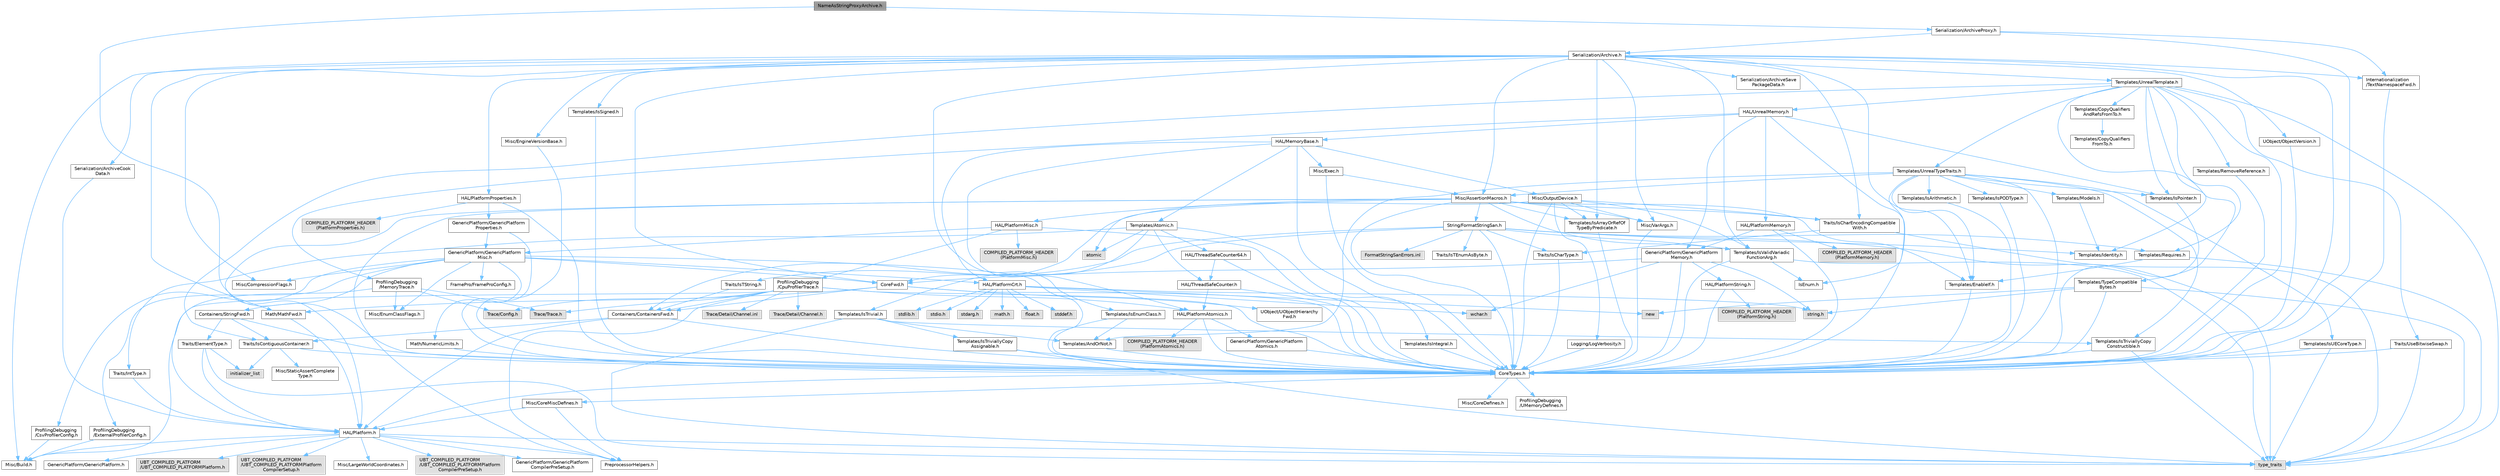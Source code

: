 digraph "NameAsStringProxyArchive.h"
{
 // INTERACTIVE_SVG=YES
 // LATEX_PDF_SIZE
  bgcolor="transparent";
  edge [fontname=Helvetica,fontsize=10,labelfontname=Helvetica,labelfontsize=10];
  node [fontname=Helvetica,fontsize=10,shape=box,height=0.2,width=0.4];
  Node1 [id="Node000001",label="NameAsStringProxyArchive.h",height=0.2,width=0.4,color="gray40", fillcolor="grey60", style="filled", fontcolor="black",tooltip=" "];
  Node1 -> Node2 [id="edge1_Node000001_Node000002",color="steelblue1",style="solid",tooltip=" "];
  Node2 [id="Node000002",label="CoreTypes.h",height=0.2,width=0.4,color="grey40", fillcolor="white", style="filled",URL="$dc/dec/CoreTypes_8h.html",tooltip=" "];
  Node2 -> Node3 [id="edge2_Node000002_Node000003",color="steelblue1",style="solid",tooltip=" "];
  Node3 [id="Node000003",label="HAL/Platform.h",height=0.2,width=0.4,color="grey40", fillcolor="white", style="filled",URL="$d9/dd0/Platform_8h.html",tooltip=" "];
  Node3 -> Node4 [id="edge3_Node000003_Node000004",color="steelblue1",style="solid",tooltip=" "];
  Node4 [id="Node000004",label="Misc/Build.h",height=0.2,width=0.4,color="grey40", fillcolor="white", style="filled",URL="$d3/dbb/Build_8h.html",tooltip=" "];
  Node3 -> Node5 [id="edge4_Node000003_Node000005",color="steelblue1",style="solid",tooltip=" "];
  Node5 [id="Node000005",label="Misc/LargeWorldCoordinates.h",height=0.2,width=0.4,color="grey40", fillcolor="white", style="filled",URL="$d2/dcb/LargeWorldCoordinates_8h.html",tooltip=" "];
  Node3 -> Node6 [id="edge5_Node000003_Node000006",color="steelblue1",style="solid",tooltip=" "];
  Node6 [id="Node000006",label="type_traits",height=0.2,width=0.4,color="grey60", fillcolor="#E0E0E0", style="filled",tooltip=" "];
  Node3 -> Node7 [id="edge6_Node000003_Node000007",color="steelblue1",style="solid",tooltip=" "];
  Node7 [id="Node000007",label="PreprocessorHelpers.h",height=0.2,width=0.4,color="grey40", fillcolor="white", style="filled",URL="$db/ddb/PreprocessorHelpers_8h.html",tooltip=" "];
  Node3 -> Node8 [id="edge7_Node000003_Node000008",color="steelblue1",style="solid",tooltip=" "];
  Node8 [id="Node000008",label="UBT_COMPILED_PLATFORM\l/UBT_COMPILED_PLATFORMPlatform\lCompilerPreSetup.h",height=0.2,width=0.4,color="grey60", fillcolor="#E0E0E0", style="filled",tooltip=" "];
  Node3 -> Node9 [id="edge8_Node000003_Node000009",color="steelblue1",style="solid",tooltip=" "];
  Node9 [id="Node000009",label="GenericPlatform/GenericPlatform\lCompilerPreSetup.h",height=0.2,width=0.4,color="grey40", fillcolor="white", style="filled",URL="$d9/dc8/GenericPlatformCompilerPreSetup_8h.html",tooltip=" "];
  Node3 -> Node10 [id="edge9_Node000003_Node000010",color="steelblue1",style="solid",tooltip=" "];
  Node10 [id="Node000010",label="GenericPlatform/GenericPlatform.h",height=0.2,width=0.4,color="grey40", fillcolor="white", style="filled",URL="$d6/d84/GenericPlatform_8h.html",tooltip=" "];
  Node3 -> Node11 [id="edge10_Node000003_Node000011",color="steelblue1",style="solid",tooltip=" "];
  Node11 [id="Node000011",label="UBT_COMPILED_PLATFORM\l/UBT_COMPILED_PLATFORMPlatform.h",height=0.2,width=0.4,color="grey60", fillcolor="#E0E0E0", style="filled",tooltip=" "];
  Node3 -> Node12 [id="edge11_Node000003_Node000012",color="steelblue1",style="solid",tooltip=" "];
  Node12 [id="Node000012",label="UBT_COMPILED_PLATFORM\l/UBT_COMPILED_PLATFORMPlatform\lCompilerSetup.h",height=0.2,width=0.4,color="grey60", fillcolor="#E0E0E0", style="filled",tooltip=" "];
  Node2 -> Node13 [id="edge12_Node000002_Node000013",color="steelblue1",style="solid",tooltip=" "];
  Node13 [id="Node000013",label="ProfilingDebugging\l/UMemoryDefines.h",height=0.2,width=0.4,color="grey40", fillcolor="white", style="filled",URL="$d2/da2/UMemoryDefines_8h.html",tooltip=" "];
  Node2 -> Node14 [id="edge13_Node000002_Node000014",color="steelblue1",style="solid",tooltip=" "];
  Node14 [id="Node000014",label="Misc/CoreMiscDefines.h",height=0.2,width=0.4,color="grey40", fillcolor="white", style="filled",URL="$da/d38/CoreMiscDefines_8h.html",tooltip=" "];
  Node14 -> Node3 [id="edge14_Node000014_Node000003",color="steelblue1",style="solid",tooltip=" "];
  Node14 -> Node7 [id="edge15_Node000014_Node000007",color="steelblue1",style="solid",tooltip=" "];
  Node2 -> Node15 [id="edge16_Node000002_Node000015",color="steelblue1",style="solid",tooltip=" "];
  Node15 [id="Node000015",label="Misc/CoreDefines.h",height=0.2,width=0.4,color="grey40", fillcolor="white", style="filled",URL="$d3/dd2/CoreDefines_8h.html",tooltip=" "];
  Node1 -> Node16 [id="edge17_Node000001_Node000016",color="steelblue1",style="solid",tooltip=" "];
  Node16 [id="Node000016",label="Serialization/ArchiveProxy.h",height=0.2,width=0.4,color="grey40", fillcolor="white", style="filled",URL="$dc/dda/ArchiveProxy_8h.html",tooltip=" "];
  Node16 -> Node2 [id="edge18_Node000016_Node000002",color="steelblue1",style="solid",tooltip=" "];
  Node16 -> Node17 [id="edge19_Node000016_Node000017",color="steelblue1",style="solid",tooltip=" "];
  Node17 [id="Node000017",label="Internationalization\l/TextNamespaceFwd.h",height=0.2,width=0.4,color="grey40", fillcolor="white", style="filled",URL="$d8/d97/TextNamespaceFwd_8h.html",tooltip=" "];
  Node17 -> Node2 [id="edge20_Node000017_Node000002",color="steelblue1",style="solid",tooltip=" "];
  Node16 -> Node18 [id="edge21_Node000016_Node000018",color="steelblue1",style="solid",tooltip=" "];
  Node18 [id="Node000018",label="Serialization/Archive.h",height=0.2,width=0.4,color="grey40", fillcolor="white", style="filled",URL="$d7/d3b/Archive_8h.html",tooltip=" "];
  Node18 -> Node19 [id="edge22_Node000018_Node000019",color="steelblue1",style="solid",tooltip=" "];
  Node19 [id="Node000019",label="CoreFwd.h",height=0.2,width=0.4,color="grey40", fillcolor="white", style="filled",URL="$d1/d1e/CoreFwd_8h.html",tooltip=" "];
  Node19 -> Node2 [id="edge23_Node000019_Node000002",color="steelblue1",style="solid",tooltip=" "];
  Node19 -> Node20 [id="edge24_Node000019_Node000020",color="steelblue1",style="solid",tooltip=" "];
  Node20 [id="Node000020",label="Containers/ContainersFwd.h",height=0.2,width=0.4,color="grey40", fillcolor="white", style="filled",URL="$d4/d0a/ContainersFwd_8h.html",tooltip=" "];
  Node20 -> Node3 [id="edge25_Node000020_Node000003",color="steelblue1",style="solid",tooltip=" "];
  Node20 -> Node2 [id="edge26_Node000020_Node000002",color="steelblue1",style="solid",tooltip=" "];
  Node20 -> Node21 [id="edge27_Node000020_Node000021",color="steelblue1",style="solid",tooltip=" "];
  Node21 [id="Node000021",label="Traits/IsContiguousContainer.h",height=0.2,width=0.4,color="grey40", fillcolor="white", style="filled",URL="$d5/d3c/IsContiguousContainer_8h.html",tooltip=" "];
  Node21 -> Node2 [id="edge28_Node000021_Node000002",color="steelblue1",style="solid",tooltip=" "];
  Node21 -> Node22 [id="edge29_Node000021_Node000022",color="steelblue1",style="solid",tooltip=" "];
  Node22 [id="Node000022",label="Misc/StaticAssertComplete\lType.h",height=0.2,width=0.4,color="grey40", fillcolor="white", style="filled",URL="$d5/d4e/StaticAssertCompleteType_8h.html",tooltip=" "];
  Node21 -> Node23 [id="edge30_Node000021_Node000023",color="steelblue1",style="solid",tooltip=" "];
  Node23 [id="Node000023",label="initializer_list",height=0.2,width=0.4,color="grey60", fillcolor="#E0E0E0", style="filled",tooltip=" "];
  Node19 -> Node24 [id="edge31_Node000019_Node000024",color="steelblue1",style="solid",tooltip=" "];
  Node24 [id="Node000024",label="Math/MathFwd.h",height=0.2,width=0.4,color="grey40", fillcolor="white", style="filled",URL="$d2/d10/MathFwd_8h.html",tooltip=" "];
  Node24 -> Node3 [id="edge32_Node000024_Node000003",color="steelblue1",style="solid",tooltip=" "];
  Node19 -> Node25 [id="edge33_Node000019_Node000025",color="steelblue1",style="solid",tooltip=" "];
  Node25 [id="Node000025",label="UObject/UObjectHierarchy\lFwd.h",height=0.2,width=0.4,color="grey40", fillcolor="white", style="filled",URL="$d3/d13/UObjectHierarchyFwd_8h.html",tooltip=" "];
  Node18 -> Node2 [id="edge34_Node000018_Node000002",color="steelblue1",style="solid",tooltip=" "];
  Node18 -> Node26 [id="edge35_Node000018_Node000026",color="steelblue1",style="solid",tooltip=" "];
  Node26 [id="Node000026",label="HAL/PlatformProperties.h",height=0.2,width=0.4,color="grey40", fillcolor="white", style="filled",URL="$d9/db0/PlatformProperties_8h.html",tooltip=" "];
  Node26 -> Node2 [id="edge36_Node000026_Node000002",color="steelblue1",style="solid",tooltip=" "];
  Node26 -> Node27 [id="edge37_Node000026_Node000027",color="steelblue1",style="solid",tooltip=" "];
  Node27 [id="Node000027",label="GenericPlatform/GenericPlatform\lProperties.h",height=0.2,width=0.4,color="grey40", fillcolor="white", style="filled",URL="$d2/dcd/GenericPlatformProperties_8h.html",tooltip=" "];
  Node27 -> Node2 [id="edge38_Node000027_Node000002",color="steelblue1",style="solid",tooltip=" "];
  Node27 -> Node28 [id="edge39_Node000027_Node000028",color="steelblue1",style="solid",tooltip=" "];
  Node28 [id="Node000028",label="GenericPlatform/GenericPlatform\lMisc.h",height=0.2,width=0.4,color="grey40", fillcolor="white", style="filled",URL="$db/d9a/GenericPlatformMisc_8h.html",tooltip=" "];
  Node28 -> Node29 [id="edge40_Node000028_Node000029",color="steelblue1",style="solid",tooltip=" "];
  Node29 [id="Node000029",label="Containers/StringFwd.h",height=0.2,width=0.4,color="grey40", fillcolor="white", style="filled",URL="$df/d37/StringFwd_8h.html",tooltip=" "];
  Node29 -> Node2 [id="edge41_Node000029_Node000002",color="steelblue1",style="solid",tooltip=" "];
  Node29 -> Node30 [id="edge42_Node000029_Node000030",color="steelblue1",style="solid",tooltip=" "];
  Node30 [id="Node000030",label="Traits/ElementType.h",height=0.2,width=0.4,color="grey40", fillcolor="white", style="filled",URL="$d5/d4f/ElementType_8h.html",tooltip=" "];
  Node30 -> Node3 [id="edge43_Node000030_Node000003",color="steelblue1",style="solid",tooltip=" "];
  Node30 -> Node23 [id="edge44_Node000030_Node000023",color="steelblue1",style="solid",tooltip=" "];
  Node30 -> Node6 [id="edge45_Node000030_Node000006",color="steelblue1",style="solid",tooltip=" "];
  Node29 -> Node21 [id="edge46_Node000029_Node000021",color="steelblue1",style="solid",tooltip=" "];
  Node28 -> Node19 [id="edge47_Node000028_Node000019",color="steelblue1",style="solid",tooltip=" "];
  Node28 -> Node2 [id="edge48_Node000028_Node000002",color="steelblue1",style="solid",tooltip=" "];
  Node28 -> Node31 [id="edge49_Node000028_Node000031",color="steelblue1",style="solid",tooltip=" "];
  Node31 [id="Node000031",label="FramePro/FrameProConfig.h",height=0.2,width=0.4,color="grey40", fillcolor="white", style="filled",URL="$d7/d90/FrameProConfig_8h.html",tooltip=" "];
  Node28 -> Node32 [id="edge50_Node000028_Node000032",color="steelblue1",style="solid",tooltip=" "];
  Node32 [id="Node000032",label="HAL/PlatformCrt.h",height=0.2,width=0.4,color="grey40", fillcolor="white", style="filled",URL="$d8/d75/PlatformCrt_8h.html",tooltip=" "];
  Node32 -> Node33 [id="edge51_Node000032_Node000033",color="steelblue1",style="solid",tooltip=" "];
  Node33 [id="Node000033",label="new",height=0.2,width=0.4,color="grey60", fillcolor="#E0E0E0", style="filled",tooltip=" "];
  Node32 -> Node34 [id="edge52_Node000032_Node000034",color="steelblue1",style="solid",tooltip=" "];
  Node34 [id="Node000034",label="wchar.h",height=0.2,width=0.4,color="grey60", fillcolor="#E0E0E0", style="filled",tooltip=" "];
  Node32 -> Node35 [id="edge53_Node000032_Node000035",color="steelblue1",style="solid",tooltip=" "];
  Node35 [id="Node000035",label="stddef.h",height=0.2,width=0.4,color="grey60", fillcolor="#E0E0E0", style="filled",tooltip=" "];
  Node32 -> Node36 [id="edge54_Node000032_Node000036",color="steelblue1",style="solid",tooltip=" "];
  Node36 [id="Node000036",label="stdlib.h",height=0.2,width=0.4,color="grey60", fillcolor="#E0E0E0", style="filled",tooltip=" "];
  Node32 -> Node37 [id="edge55_Node000032_Node000037",color="steelblue1",style="solid",tooltip=" "];
  Node37 [id="Node000037",label="stdio.h",height=0.2,width=0.4,color="grey60", fillcolor="#E0E0E0", style="filled",tooltip=" "];
  Node32 -> Node38 [id="edge56_Node000032_Node000038",color="steelblue1",style="solid",tooltip=" "];
  Node38 [id="Node000038",label="stdarg.h",height=0.2,width=0.4,color="grey60", fillcolor="#E0E0E0", style="filled",tooltip=" "];
  Node32 -> Node39 [id="edge57_Node000032_Node000039",color="steelblue1",style="solid",tooltip=" "];
  Node39 [id="Node000039",label="math.h",height=0.2,width=0.4,color="grey60", fillcolor="#E0E0E0", style="filled",tooltip=" "];
  Node32 -> Node40 [id="edge58_Node000032_Node000040",color="steelblue1",style="solid",tooltip=" "];
  Node40 [id="Node000040",label="float.h",height=0.2,width=0.4,color="grey60", fillcolor="#E0E0E0", style="filled",tooltip=" "];
  Node32 -> Node41 [id="edge59_Node000032_Node000041",color="steelblue1",style="solid",tooltip=" "];
  Node41 [id="Node000041",label="string.h",height=0.2,width=0.4,color="grey60", fillcolor="#E0E0E0", style="filled",tooltip=" "];
  Node28 -> Node42 [id="edge60_Node000028_Node000042",color="steelblue1",style="solid",tooltip=" "];
  Node42 [id="Node000042",label="Math/NumericLimits.h",height=0.2,width=0.4,color="grey40", fillcolor="white", style="filled",URL="$df/d1b/NumericLimits_8h.html",tooltip=" "];
  Node42 -> Node2 [id="edge61_Node000042_Node000002",color="steelblue1",style="solid",tooltip=" "];
  Node28 -> Node43 [id="edge62_Node000028_Node000043",color="steelblue1",style="solid",tooltip=" "];
  Node43 [id="Node000043",label="Misc/CompressionFlags.h",height=0.2,width=0.4,color="grey40", fillcolor="white", style="filled",URL="$d9/d76/CompressionFlags_8h.html",tooltip=" "];
  Node28 -> Node44 [id="edge63_Node000028_Node000044",color="steelblue1",style="solid",tooltip=" "];
  Node44 [id="Node000044",label="Misc/EnumClassFlags.h",height=0.2,width=0.4,color="grey40", fillcolor="white", style="filled",URL="$d8/de7/EnumClassFlags_8h.html",tooltip=" "];
  Node28 -> Node45 [id="edge64_Node000028_Node000045",color="steelblue1",style="solid",tooltip=" "];
  Node45 [id="Node000045",label="ProfilingDebugging\l/CsvProfilerConfig.h",height=0.2,width=0.4,color="grey40", fillcolor="white", style="filled",URL="$d3/d88/CsvProfilerConfig_8h.html",tooltip=" "];
  Node45 -> Node4 [id="edge65_Node000045_Node000004",color="steelblue1",style="solid",tooltip=" "];
  Node28 -> Node46 [id="edge66_Node000028_Node000046",color="steelblue1",style="solid",tooltip=" "];
  Node46 [id="Node000046",label="ProfilingDebugging\l/ExternalProfilerConfig.h",height=0.2,width=0.4,color="grey40", fillcolor="white", style="filled",URL="$d3/dbb/ExternalProfilerConfig_8h.html",tooltip=" "];
  Node46 -> Node4 [id="edge67_Node000046_Node000004",color="steelblue1",style="solid",tooltip=" "];
  Node26 -> Node47 [id="edge68_Node000026_Node000047",color="steelblue1",style="solid",tooltip=" "];
  Node47 [id="Node000047",label="COMPILED_PLATFORM_HEADER\l(PlatformProperties.h)",height=0.2,width=0.4,color="grey60", fillcolor="#E0E0E0", style="filled",tooltip=" "];
  Node18 -> Node17 [id="edge69_Node000018_Node000017",color="steelblue1",style="solid",tooltip=" "];
  Node18 -> Node24 [id="edge70_Node000018_Node000024",color="steelblue1",style="solid",tooltip=" "];
  Node18 -> Node48 [id="edge71_Node000018_Node000048",color="steelblue1",style="solid",tooltip=" "];
  Node48 [id="Node000048",label="Misc/AssertionMacros.h",height=0.2,width=0.4,color="grey40", fillcolor="white", style="filled",URL="$d0/dfa/AssertionMacros_8h.html",tooltip=" "];
  Node48 -> Node2 [id="edge72_Node000048_Node000002",color="steelblue1",style="solid",tooltip=" "];
  Node48 -> Node3 [id="edge73_Node000048_Node000003",color="steelblue1",style="solid",tooltip=" "];
  Node48 -> Node49 [id="edge74_Node000048_Node000049",color="steelblue1",style="solid",tooltip=" "];
  Node49 [id="Node000049",label="HAL/PlatformMisc.h",height=0.2,width=0.4,color="grey40", fillcolor="white", style="filled",URL="$d0/df5/PlatformMisc_8h.html",tooltip=" "];
  Node49 -> Node2 [id="edge75_Node000049_Node000002",color="steelblue1",style="solid",tooltip=" "];
  Node49 -> Node28 [id="edge76_Node000049_Node000028",color="steelblue1",style="solid",tooltip=" "];
  Node49 -> Node50 [id="edge77_Node000049_Node000050",color="steelblue1",style="solid",tooltip=" "];
  Node50 [id="Node000050",label="COMPILED_PLATFORM_HEADER\l(PlatformMisc.h)",height=0.2,width=0.4,color="grey60", fillcolor="#E0E0E0", style="filled",tooltip=" "];
  Node49 -> Node51 [id="edge78_Node000049_Node000051",color="steelblue1",style="solid",tooltip=" "];
  Node51 [id="Node000051",label="ProfilingDebugging\l/CpuProfilerTrace.h",height=0.2,width=0.4,color="grey40", fillcolor="white", style="filled",URL="$da/dcb/CpuProfilerTrace_8h.html",tooltip=" "];
  Node51 -> Node2 [id="edge79_Node000051_Node000002",color="steelblue1",style="solid",tooltip=" "];
  Node51 -> Node20 [id="edge80_Node000051_Node000020",color="steelblue1",style="solid",tooltip=" "];
  Node51 -> Node52 [id="edge81_Node000051_Node000052",color="steelblue1",style="solid",tooltip=" "];
  Node52 [id="Node000052",label="HAL/PlatformAtomics.h",height=0.2,width=0.4,color="grey40", fillcolor="white", style="filled",URL="$d3/d36/PlatformAtomics_8h.html",tooltip=" "];
  Node52 -> Node2 [id="edge82_Node000052_Node000002",color="steelblue1",style="solid",tooltip=" "];
  Node52 -> Node53 [id="edge83_Node000052_Node000053",color="steelblue1",style="solid",tooltip=" "];
  Node53 [id="Node000053",label="GenericPlatform/GenericPlatform\lAtomics.h",height=0.2,width=0.4,color="grey40", fillcolor="white", style="filled",URL="$da/d72/GenericPlatformAtomics_8h.html",tooltip=" "];
  Node53 -> Node2 [id="edge84_Node000053_Node000002",color="steelblue1",style="solid",tooltip=" "];
  Node52 -> Node54 [id="edge85_Node000052_Node000054",color="steelblue1",style="solid",tooltip=" "];
  Node54 [id="Node000054",label="COMPILED_PLATFORM_HEADER\l(PlatformAtomics.h)",height=0.2,width=0.4,color="grey60", fillcolor="#E0E0E0", style="filled",tooltip=" "];
  Node51 -> Node7 [id="edge86_Node000051_Node000007",color="steelblue1",style="solid",tooltip=" "];
  Node51 -> Node4 [id="edge87_Node000051_Node000004",color="steelblue1",style="solid",tooltip=" "];
  Node51 -> Node55 [id="edge88_Node000051_Node000055",color="steelblue1",style="solid",tooltip=" "];
  Node55 [id="Node000055",label="Trace/Config.h",height=0.2,width=0.4,color="grey60", fillcolor="#E0E0E0", style="filled",tooltip=" "];
  Node51 -> Node56 [id="edge89_Node000051_Node000056",color="steelblue1",style="solid",tooltip=" "];
  Node56 [id="Node000056",label="Trace/Detail/Channel.h",height=0.2,width=0.4,color="grey60", fillcolor="#E0E0E0", style="filled",tooltip=" "];
  Node51 -> Node57 [id="edge90_Node000051_Node000057",color="steelblue1",style="solid",tooltip=" "];
  Node57 [id="Node000057",label="Trace/Detail/Channel.inl",height=0.2,width=0.4,color="grey60", fillcolor="#E0E0E0", style="filled",tooltip=" "];
  Node51 -> Node58 [id="edge91_Node000051_Node000058",color="steelblue1",style="solid",tooltip=" "];
  Node58 [id="Node000058",label="Trace/Trace.h",height=0.2,width=0.4,color="grey60", fillcolor="#E0E0E0", style="filled",tooltip=" "];
  Node48 -> Node7 [id="edge92_Node000048_Node000007",color="steelblue1",style="solid",tooltip=" "];
  Node48 -> Node59 [id="edge93_Node000048_Node000059",color="steelblue1",style="solid",tooltip=" "];
  Node59 [id="Node000059",label="Templates/EnableIf.h",height=0.2,width=0.4,color="grey40", fillcolor="white", style="filled",URL="$d7/d60/EnableIf_8h.html",tooltip=" "];
  Node59 -> Node2 [id="edge94_Node000059_Node000002",color="steelblue1",style="solid",tooltip=" "];
  Node48 -> Node60 [id="edge95_Node000048_Node000060",color="steelblue1",style="solid",tooltip=" "];
  Node60 [id="Node000060",label="Templates/IsArrayOrRefOf\lTypeByPredicate.h",height=0.2,width=0.4,color="grey40", fillcolor="white", style="filled",URL="$d6/da1/IsArrayOrRefOfTypeByPredicate_8h.html",tooltip=" "];
  Node60 -> Node2 [id="edge96_Node000060_Node000002",color="steelblue1",style="solid",tooltip=" "];
  Node48 -> Node61 [id="edge97_Node000048_Node000061",color="steelblue1",style="solid",tooltip=" "];
  Node61 [id="Node000061",label="Templates/IsValidVariadic\lFunctionArg.h",height=0.2,width=0.4,color="grey40", fillcolor="white", style="filled",URL="$d0/dc8/IsValidVariadicFunctionArg_8h.html",tooltip=" "];
  Node61 -> Node2 [id="edge98_Node000061_Node000002",color="steelblue1",style="solid",tooltip=" "];
  Node61 -> Node62 [id="edge99_Node000061_Node000062",color="steelblue1",style="solid",tooltip=" "];
  Node62 [id="Node000062",label="IsEnum.h",height=0.2,width=0.4,color="grey40", fillcolor="white", style="filled",URL="$d4/de5/IsEnum_8h.html",tooltip=" "];
  Node61 -> Node6 [id="edge100_Node000061_Node000006",color="steelblue1",style="solid",tooltip=" "];
  Node48 -> Node63 [id="edge101_Node000048_Node000063",color="steelblue1",style="solid",tooltip=" "];
  Node63 [id="Node000063",label="Traits/IsCharEncodingCompatible\lWith.h",height=0.2,width=0.4,color="grey40", fillcolor="white", style="filled",URL="$df/dd1/IsCharEncodingCompatibleWith_8h.html",tooltip=" "];
  Node63 -> Node6 [id="edge102_Node000063_Node000006",color="steelblue1",style="solid",tooltip=" "];
  Node63 -> Node64 [id="edge103_Node000063_Node000064",color="steelblue1",style="solid",tooltip=" "];
  Node64 [id="Node000064",label="Traits/IsCharType.h",height=0.2,width=0.4,color="grey40", fillcolor="white", style="filled",URL="$db/d51/IsCharType_8h.html",tooltip=" "];
  Node64 -> Node2 [id="edge104_Node000064_Node000002",color="steelblue1",style="solid",tooltip=" "];
  Node48 -> Node65 [id="edge105_Node000048_Node000065",color="steelblue1",style="solid",tooltip=" "];
  Node65 [id="Node000065",label="Misc/VarArgs.h",height=0.2,width=0.4,color="grey40", fillcolor="white", style="filled",URL="$d5/d6f/VarArgs_8h.html",tooltip=" "];
  Node65 -> Node2 [id="edge106_Node000065_Node000002",color="steelblue1",style="solid",tooltip=" "];
  Node48 -> Node66 [id="edge107_Node000048_Node000066",color="steelblue1",style="solid",tooltip=" "];
  Node66 [id="Node000066",label="String/FormatStringSan.h",height=0.2,width=0.4,color="grey40", fillcolor="white", style="filled",URL="$d3/d8b/FormatStringSan_8h.html",tooltip=" "];
  Node66 -> Node6 [id="edge108_Node000066_Node000006",color="steelblue1",style="solid",tooltip=" "];
  Node66 -> Node2 [id="edge109_Node000066_Node000002",color="steelblue1",style="solid",tooltip=" "];
  Node66 -> Node67 [id="edge110_Node000066_Node000067",color="steelblue1",style="solid",tooltip=" "];
  Node67 [id="Node000067",label="Templates/Requires.h",height=0.2,width=0.4,color="grey40", fillcolor="white", style="filled",URL="$dc/d96/Requires_8h.html",tooltip=" "];
  Node67 -> Node59 [id="edge111_Node000067_Node000059",color="steelblue1",style="solid",tooltip=" "];
  Node67 -> Node6 [id="edge112_Node000067_Node000006",color="steelblue1",style="solid",tooltip=" "];
  Node66 -> Node68 [id="edge113_Node000066_Node000068",color="steelblue1",style="solid",tooltip=" "];
  Node68 [id="Node000068",label="Templates/Identity.h",height=0.2,width=0.4,color="grey40", fillcolor="white", style="filled",URL="$d0/dd5/Identity_8h.html",tooltip=" "];
  Node66 -> Node61 [id="edge114_Node000066_Node000061",color="steelblue1",style="solid",tooltip=" "];
  Node66 -> Node64 [id="edge115_Node000066_Node000064",color="steelblue1",style="solid",tooltip=" "];
  Node66 -> Node69 [id="edge116_Node000066_Node000069",color="steelblue1",style="solid",tooltip=" "];
  Node69 [id="Node000069",label="Traits/IsTEnumAsByte.h",height=0.2,width=0.4,color="grey40", fillcolor="white", style="filled",URL="$d1/de6/IsTEnumAsByte_8h.html",tooltip=" "];
  Node66 -> Node70 [id="edge117_Node000066_Node000070",color="steelblue1",style="solid",tooltip=" "];
  Node70 [id="Node000070",label="Traits/IsTString.h",height=0.2,width=0.4,color="grey40", fillcolor="white", style="filled",URL="$d0/df8/IsTString_8h.html",tooltip=" "];
  Node70 -> Node20 [id="edge118_Node000070_Node000020",color="steelblue1",style="solid",tooltip=" "];
  Node66 -> Node20 [id="edge119_Node000066_Node000020",color="steelblue1",style="solid",tooltip=" "];
  Node66 -> Node71 [id="edge120_Node000066_Node000071",color="steelblue1",style="solid",tooltip=" "];
  Node71 [id="Node000071",label="FormatStringSanErrors.inl",height=0.2,width=0.4,color="grey60", fillcolor="#E0E0E0", style="filled",tooltip=" "];
  Node48 -> Node72 [id="edge121_Node000048_Node000072",color="steelblue1",style="solid",tooltip=" "];
  Node72 [id="Node000072",label="atomic",height=0.2,width=0.4,color="grey60", fillcolor="#E0E0E0", style="filled",tooltip=" "];
  Node18 -> Node4 [id="edge122_Node000018_Node000004",color="steelblue1",style="solid",tooltip=" "];
  Node18 -> Node43 [id="edge123_Node000018_Node000043",color="steelblue1",style="solid",tooltip=" "];
  Node18 -> Node73 [id="edge124_Node000018_Node000073",color="steelblue1",style="solid",tooltip=" "];
  Node73 [id="Node000073",label="Misc/EngineVersionBase.h",height=0.2,width=0.4,color="grey40", fillcolor="white", style="filled",URL="$d5/d2b/EngineVersionBase_8h.html",tooltip=" "];
  Node73 -> Node2 [id="edge125_Node000073_Node000002",color="steelblue1",style="solid",tooltip=" "];
  Node18 -> Node65 [id="edge126_Node000018_Node000065",color="steelblue1",style="solid",tooltip=" "];
  Node18 -> Node74 [id="edge127_Node000018_Node000074",color="steelblue1",style="solid",tooltip=" "];
  Node74 [id="Node000074",label="Serialization/ArchiveCook\lData.h",height=0.2,width=0.4,color="grey40", fillcolor="white", style="filled",URL="$dc/db6/ArchiveCookData_8h.html",tooltip=" "];
  Node74 -> Node3 [id="edge128_Node000074_Node000003",color="steelblue1",style="solid",tooltip=" "];
  Node18 -> Node75 [id="edge129_Node000018_Node000075",color="steelblue1",style="solid",tooltip=" "];
  Node75 [id="Node000075",label="Serialization/ArchiveSave\lPackageData.h",height=0.2,width=0.4,color="grey40", fillcolor="white", style="filled",URL="$d1/d37/ArchiveSavePackageData_8h.html",tooltip=" "];
  Node18 -> Node59 [id="edge130_Node000018_Node000059",color="steelblue1",style="solid",tooltip=" "];
  Node18 -> Node60 [id="edge131_Node000018_Node000060",color="steelblue1",style="solid",tooltip=" "];
  Node18 -> Node76 [id="edge132_Node000018_Node000076",color="steelblue1",style="solid",tooltip=" "];
  Node76 [id="Node000076",label="Templates/IsEnumClass.h",height=0.2,width=0.4,color="grey40", fillcolor="white", style="filled",URL="$d7/d15/IsEnumClass_8h.html",tooltip=" "];
  Node76 -> Node2 [id="edge133_Node000076_Node000002",color="steelblue1",style="solid",tooltip=" "];
  Node76 -> Node77 [id="edge134_Node000076_Node000077",color="steelblue1",style="solid",tooltip=" "];
  Node77 [id="Node000077",label="Templates/AndOrNot.h",height=0.2,width=0.4,color="grey40", fillcolor="white", style="filled",URL="$db/d0a/AndOrNot_8h.html",tooltip=" "];
  Node77 -> Node2 [id="edge135_Node000077_Node000002",color="steelblue1",style="solid",tooltip=" "];
  Node18 -> Node78 [id="edge136_Node000018_Node000078",color="steelblue1",style="solid",tooltip=" "];
  Node78 [id="Node000078",label="Templates/IsSigned.h",height=0.2,width=0.4,color="grey40", fillcolor="white", style="filled",URL="$d8/dd8/IsSigned_8h.html",tooltip=" "];
  Node78 -> Node2 [id="edge137_Node000078_Node000002",color="steelblue1",style="solid",tooltip=" "];
  Node18 -> Node61 [id="edge138_Node000018_Node000061",color="steelblue1",style="solid",tooltip=" "];
  Node18 -> Node79 [id="edge139_Node000018_Node000079",color="steelblue1",style="solid",tooltip=" "];
  Node79 [id="Node000079",label="Templates/UnrealTemplate.h",height=0.2,width=0.4,color="grey40", fillcolor="white", style="filled",URL="$d4/d24/UnrealTemplate_8h.html",tooltip=" "];
  Node79 -> Node2 [id="edge140_Node000079_Node000002",color="steelblue1",style="solid",tooltip=" "];
  Node79 -> Node80 [id="edge141_Node000079_Node000080",color="steelblue1",style="solid",tooltip=" "];
  Node80 [id="Node000080",label="Templates/IsPointer.h",height=0.2,width=0.4,color="grey40", fillcolor="white", style="filled",URL="$d7/d05/IsPointer_8h.html",tooltip=" "];
  Node80 -> Node2 [id="edge142_Node000080_Node000002",color="steelblue1",style="solid",tooltip=" "];
  Node79 -> Node81 [id="edge143_Node000079_Node000081",color="steelblue1",style="solid",tooltip=" "];
  Node81 [id="Node000081",label="HAL/UnrealMemory.h",height=0.2,width=0.4,color="grey40", fillcolor="white", style="filled",URL="$d9/d96/UnrealMemory_8h.html",tooltip=" "];
  Node81 -> Node2 [id="edge144_Node000081_Node000002",color="steelblue1",style="solid",tooltip=" "];
  Node81 -> Node82 [id="edge145_Node000081_Node000082",color="steelblue1",style="solid",tooltip=" "];
  Node82 [id="Node000082",label="GenericPlatform/GenericPlatform\lMemory.h",height=0.2,width=0.4,color="grey40", fillcolor="white", style="filled",URL="$dd/d22/GenericPlatformMemory_8h.html",tooltip=" "];
  Node82 -> Node19 [id="edge146_Node000082_Node000019",color="steelblue1",style="solid",tooltip=" "];
  Node82 -> Node2 [id="edge147_Node000082_Node000002",color="steelblue1",style="solid",tooltip=" "];
  Node82 -> Node83 [id="edge148_Node000082_Node000083",color="steelblue1",style="solid",tooltip=" "];
  Node83 [id="Node000083",label="HAL/PlatformString.h",height=0.2,width=0.4,color="grey40", fillcolor="white", style="filled",URL="$db/db5/PlatformString_8h.html",tooltip=" "];
  Node83 -> Node2 [id="edge149_Node000083_Node000002",color="steelblue1",style="solid",tooltip=" "];
  Node83 -> Node84 [id="edge150_Node000083_Node000084",color="steelblue1",style="solid",tooltip=" "];
  Node84 [id="Node000084",label="COMPILED_PLATFORM_HEADER\l(PlatformString.h)",height=0.2,width=0.4,color="grey60", fillcolor="#E0E0E0", style="filled",tooltip=" "];
  Node82 -> Node41 [id="edge151_Node000082_Node000041",color="steelblue1",style="solid",tooltip=" "];
  Node82 -> Node34 [id="edge152_Node000082_Node000034",color="steelblue1",style="solid",tooltip=" "];
  Node81 -> Node85 [id="edge153_Node000081_Node000085",color="steelblue1",style="solid",tooltip=" "];
  Node85 [id="Node000085",label="HAL/MemoryBase.h",height=0.2,width=0.4,color="grey40", fillcolor="white", style="filled",URL="$d6/d9f/MemoryBase_8h.html",tooltip=" "];
  Node85 -> Node2 [id="edge154_Node000085_Node000002",color="steelblue1",style="solid",tooltip=" "];
  Node85 -> Node52 [id="edge155_Node000085_Node000052",color="steelblue1",style="solid",tooltip=" "];
  Node85 -> Node32 [id="edge156_Node000085_Node000032",color="steelblue1",style="solid",tooltip=" "];
  Node85 -> Node86 [id="edge157_Node000085_Node000086",color="steelblue1",style="solid",tooltip=" "];
  Node86 [id="Node000086",label="Misc/Exec.h",height=0.2,width=0.4,color="grey40", fillcolor="white", style="filled",URL="$de/ddb/Exec_8h.html",tooltip=" "];
  Node86 -> Node2 [id="edge158_Node000086_Node000002",color="steelblue1",style="solid",tooltip=" "];
  Node86 -> Node48 [id="edge159_Node000086_Node000048",color="steelblue1",style="solid",tooltip=" "];
  Node85 -> Node87 [id="edge160_Node000085_Node000087",color="steelblue1",style="solid",tooltip=" "];
  Node87 [id="Node000087",label="Misc/OutputDevice.h",height=0.2,width=0.4,color="grey40", fillcolor="white", style="filled",URL="$d7/d32/OutputDevice_8h.html",tooltip=" "];
  Node87 -> Node19 [id="edge161_Node000087_Node000019",color="steelblue1",style="solid",tooltip=" "];
  Node87 -> Node2 [id="edge162_Node000087_Node000002",color="steelblue1",style="solid",tooltip=" "];
  Node87 -> Node88 [id="edge163_Node000087_Node000088",color="steelblue1",style="solid",tooltip=" "];
  Node88 [id="Node000088",label="Logging/LogVerbosity.h",height=0.2,width=0.4,color="grey40", fillcolor="white", style="filled",URL="$d2/d8f/LogVerbosity_8h.html",tooltip=" "];
  Node88 -> Node2 [id="edge164_Node000088_Node000002",color="steelblue1",style="solid",tooltip=" "];
  Node87 -> Node65 [id="edge165_Node000087_Node000065",color="steelblue1",style="solid",tooltip=" "];
  Node87 -> Node60 [id="edge166_Node000087_Node000060",color="steelblue1",style="solid",tooltip=" "];
  Node87 -> Node61 [id="edge167_Node000087_Node000061",color="steelblue1",style="solid",tooltip=" "];
  Node87 -> Node63 [id="edge168_Node000087_Node000063",color="steelblue1",style="solid",tooltip=" "];
  Node85 -> Node89 [id="edge169_Node000085_Node000089",color="steelblue1",style="solid",tooltip=" "];
  Node89 [id="Node000089",label="Templates/Atomic.h",height=0.2,width=0.4,color="grey40", fillcolor="white", style="filled",URL="$d3/d91/Atomic_8h.html",tooltip=" "];
  Node89 -> Node90 [id="edge170_Node000089_Node000090",color="steelblue1",style="solid",tooltip=" "];
  Node90 [id="Node000090",label="HAL/ThreadSafeCounter.h",height=0.2,width=0.4,color="grey40", fillcolor="white", style="filled",URL="$dc/dc9/ThreadSafeCounter_8h.html",tooltip=" "];
  Node90 -> Node2 [id="edge171_Node000090_Node000002",color="steelblue1",style="solid",tooltip=" "];
  Node90 -> Node52 [id="edge172_Node000090_Node000052",color="steelblue1",style="solid",tooltip=" "];
  Node89 -> Node91 [id="edge173_Node000089_Node000091",color="steelblue1",style="solid",tooltip=" "];
  Node91 [id="Node000091",label="HAL/ThreadSafeCounter64.h",height=0.2,width=0.4,color="grey40", fillcolor="white", style="filled",URL="$d0/d12/ThreadSafeCounter64_8h.html",tooltip=" "];
  Node91 -> Node2 [id="edge174_Node000091_Node000002",color="steelblue1",style="solid",tooltip=" "];
  Node91 -> Node90 [id="edge175_Node000091_Node000090",color="steelblue1",style="solid",tooltip=" "];
  Node89 -> Node92 [id="edge176_Node000089_Node000092",color="steelblue1",style="solid",tooltip=" "];
  Node92 [id="Node000092",label="Templates/IsIntegral.h",height=0.2,width=0.4,color="grey40", fillcolor="white", style="filled",URL="$da/d64/IsIntegral_8h.html",tooltip=" "];
  Node92 -> Node2 [id="edge177_Node000092_Node000002",color="steelblue1",style="solid",tooltip=" "];
  Node89 -> Node93 [id="edge178_Node000089_Node000093",color="steelblue1",style="solid",tooltip=" "];
  Node93 [id="Node000093",label="Templates/IsTrivial.h",height=0.2,width=0.4,color="grey40", fillcolor="white", style="filled",URL="$da/d4c/IsTrivial_8h.html",tooltip=" "];
  Node93 -> Node77 [id="edge179_Node000093_Node000077",color="steelblue1",style="solid",tooltip=" "];
  Node93 -> Node94 [id="edge180_Node000093_Node000094",color="steelblue1",style="solid",tooltip=" "];
  Node94 [id="Node000094",label="Templates/IsTriviallyCopy\lConstructible.h",height=0.2,width=0.4,color="grey40", fillcolor="white", style="filled",URL="$d3/d78/IsTriviallyCopyConstructible_8h.html",tooltip=" "];
  Node94 -> Node2 [id="edge181_Node000094_Node000002",color="steelblue1",style="solid",tooltip=" "];
  Node94 -> Node6 [id="edge182_Node000094_Node000006",color="steelblue1",style="solid",tooltip=" "];
  Node93 -> Node95 [id="edge183_Node000093_Node000095",color="steelblue1",style="solid",tooltip=" "];
  Node95 [id="Node000095",label="Templates/IsTriviallyCopy\lAssignable.h",height=0.2,width=0.4,color="grey40", fillcolor="white", style="filled",URL="$d2/df2/IsTriviallyCopyAssignable_8h.html",tooltip=" "];
  Node95 -> Node2 [id="edge184_Node000095_Node000002",color="steelblue1",style="solid",tooltip=" "];
  Node95 -> Node6 [id="edge185_Node000095_Node000006",color="steelblue1",style="solid",tooltip=" "];
  Node93 -> Node6 [id="edge186_Node000093_Node000006",color="steelblue1",style="solid",tooltip=" "];
  Node89 -> Node96 [id="edge187_Node000089_Node000096",color="steelblue1",style="solid",tooltip=" "];
  Node96 [id="Node000096",label="Traits/IntType.h",height=0.2,width=0.4,color="grey40", fillcolor="white", style="filled",URL="$d7/deb/IntType_8h.html",tooltip=" "];
  Node96 -> Node3 [id="edge188_Node000096_Node000003",color="steelblue1",style="solid",tooltip=" "];
  Node89 -> Node72 [id="edge189_Node000089_Node000072",color="steelblue1",style="solid",tooltip=" "];
  Node81 -> Node97 [id="edge190_Node000081_Node000097",color="steelblue1",style="solid",tooltip=" "];
  Node97 [id="Node000097",label="HAL/PlatformMemory.h",height=0.2,width=0.4,color="grey40", fillcolor="white", style="filled",URL="$de/d68/PlatformMemory_8h.html",tooltip=" "];
  Node97 -> Node2 [id="edge191_Node000097_Node000002",color="steelblue1",style="solid",tooltip=" "];
  Node97 -> Node82 [id="edge192_Node000097_Node000082",color="steelblue1",style="solid",tooltip=" "];
  Node97 -> Node98 [id="edge193_Node000097_Node000098",color="steelblue1",style="solid",tooltip=" "];
  Node98 [id="Node000098",label="COMPILED_PLATFORM_HEADER\l(PlatformMemory.h)",height=0.2,width=0.4,color="grey60", fillcolor="#E0E0E0", style="filled",tooltip=" "];
  Node81 -> Node99 [id="edge194_Node000081_Node000099",color="steelblue1",style="solid",tooltip=" "];
  Node99 [id="Node000099",label="ProfilingDebugging\l/MemoryTrace.h",height=0.2,width=0.4,color="grey40", fillcolor="white", style="filled",URL="$da/dd7/MemoryTrace_8h.html",tooltip=" "];
  Node99 -> Node3 [id="edge195_Node000099_Node000003",color="steelblue1",style="solid",tooltip=" "];
  Node99 -> Node44 [id="edge196_Node000099_Node000044",color="steelblue1",style="solid",tooltip=" "];
  Node99 -> Node55 [id="edge197_Node000099_Node000055",color="steelblue1",style="solid",tooltip=" "];
  Node99 -> Node58 [id="edge198_Node000099_Node000058",color="steelblue1",style="solid",tooltip=" "];
  Node81 -> Node80 [id="edge199_Node000081_Node000080",color="steelblue1",style="solid",tooltip=" "];
  Node79 -> Node100 [id="edge200_Node000079_Node000100",color="steelblue1",style="solid",tooltip=" "];
  Node100 [id="Node000100",label="Templates/CopyQualifiers\lAndRefsFromTo.h",height=0.2,width=0.4,color="grey40", fillcolor="white", style="filled",URL="$d3/db3/CopyQualifiersAndRefsFromTo_8h.html",tooltip=" "];
  Node100 -> Node101 [id="edge201_Node000100_Node000101",color="steelblue1",style="solid",tooltip=" "];
  Node101 [id="Node000101",label="Templates/CopyQualifiers\lFromTo.h",height=0.2,width=0.4,color="grey40", fillcolor="white", style="filled",URL="$d5/db4/CopyQualifiersFromTo_8h.html",tooltip=" "];
  Node79 -> Node102 [id="edge202_Node000079_Node000102",color="steelblue1",style="solid",tooltip=" "];
  Node102 [id="Node000102",label="Templates/UnrealTypeTraits.h",height=0.2,width=0.4,color="grey40", fillcolor="white", style="filled",URL="$d2/d2d/UnrealTypeTraits_8h.html",tooltip=" "];
  Node102 -> Node2 [id="edge203_Node000102_Node000002",color="steelblue1",style="solid",tooltip=" "];
  Node102 -> Node80 [id="edge204_Node000102_Node000080",color="steelblue1",style="solid",tooltip=" "];
  Node102 -> Node48 [id="edge205_Node000102_Node000048",color="steelblue1",style="solid",tooltip=" "];
  Node102 -> Node77 [id="edge206_Node000102_Node000077",color="steelblue1",style="solid",tooltip=" "];
  Node102 -> Node59 [id="edge207_Node000102_Node000059",color="steelblue1",style="solid",tooltip=" "];
  Node102 -> Node103 [id="edge208_Node000102_Node000103",color="steelblue1",style="solid",tooltip=" "];
  Node103 [id="Node000103",label="Templates/IsArithmetic.h",height=0.2,width=0.4,color="grey40", fillcolor="white", style="filled",URL="$d2/d5d/IsArithmetic_8h.html",tooltip=" "];
  Node103 -> Node2 [id="edge209_Node000103_Node000002",color="steelblue1",style="solid",tooltip=" "];
  Node102 -> Node62 [id="edge210_Node000102_Node000062",color="steelblue1",style="solid",tooltip=" "];
  Node102 -> Node104 [id="edge211_Node000102_Node000104",color="steelblue1",style="solid",tooltip=" "];
  Node104 [id="Node000104",label="Templates/Models.h",height=0.2,width=0.4,color="grey40", fillcolor="white", style="filled",URL="$d3/d0c/Models_8h.html",tooltip=" "];
  Node104 -> Node68 [id="edge212_Node000104_Node000068",color="steelblue1",style="solid",tooltip=" "];
  Node102 -> Node105 [id="edge213_Node000102_Node000105",color="steelblue1",style="solid",tooltip=" "];
  Node105 [id="Node000105",label="Templates/IsPODType.h",height=0.2,width=0.4,color="grey40", fillcolor="white", style="filled",URL="$d7/db1/IsPODType_8h.html",tooltip=" "];
  Node105 -> Node2 [id="edge214_Node000105_Node000002",color="steelblue1",style="solid",tooltip=" "];
  Node102 -> Node106 [id="edge215_Node000102_Node000106",color="steelblue1",style="solid",tooltip=" "];
  Node106 [id="Node000106",label="Templates/IsUECoreType.h",height=0.2,width=0.4,color="grey40", fillcolor="white", style="filled",URL="$d1/db8/IsUECoreType_8h.html",tooltip=" "];
  Node106 -> Node2 [id="edge216_Node000106_Node000002",color="steelblue1",style="solid",tooltip=" "];
  Node106 -> Node6 [id="edge217_Node000106_Node000006",color="steelblue1",style="solid",tooltip=" "];
  Node102 -> Node94 [id="edge218_Node000102_Node000094",color="steelblue1",style="solid",tooltip=" "];
  Node79 -> Node107 [id="edge219_Node000079_Node000107",color="steelblue1",style="solid",tooltip=" "];
  Node107 [id="Node000107",label="Templates/RemoveReference.h",height=0.2,width=0.4,color="grey40", fillcolor="white", style="filled",URL="$da/dbe/RemoveReference_8h.html",tooltip=" "];
  Node107 -> Node2 [id="edge220_Node000107_Node000002",color="steelblue1",style="solid",tooltip=" "];
  Node79 -> Node67 [id="edge221_Node000079_Node000067",color="steelblue1",style="solid",tooltip=" "];
  Node79 -> Node108 [id="edge222_Node000079_Node000108",color="steelblue1",style="solid",tooltip=" "];
  Node108 [id="Node000108",label="Templates/TypeCompatible\lBytes.h",height=0.2,width=0.4,color="grey40", fillcolor="white", style="filled",URL="$df/d0a/TypeCompatibleBytes_8h.html",tooltip=" "];
  Node108 -> Node2 [id="edge223_Node000108_Node000002",color="steelblue1",style="solid",tooltip=" "];
  Node108 -> Node41 [id="edge224_Node000108_Node000041",color="steelblue1",style="solid",tooltip=" "];
  Node108 -> Node33 [id="edge225_Node000108_Node000033",color="steelblue1",style="solid",tooltip=" "];
  Node108 -> Node6 [id="edge226_Node000108_Node000006",color="steelblue1",style="solid",tooltip=" "];
  Node79 -> Node68 [id="edge227_Node000079_Node000068",color="steelblue1",style="solid",tooltip=" "];
  Node79 -> Node21 [id="edge228_Node000079_Node000021",color="steelblue1",style="solid",tooltip=" "];
  Node79 -> Node109 [id="edge229_Node000079_Node000109",color="steelblue1",style="solid",tooltip=" "];
  Node109 [id="Node000109",label="Traits/UseBitwiseSwap.h",height=0.2,width=0.4,color="grey40", fillcolor="white", style="filled",URL="$db/df3/UseBitwiseSwap_8h.html",tooltip=" "];
  Node109 -> Node2 [id="edge230_Node000109_Node000002",color="steelblue1",style="solid",tooltip=" "];
  Node109 -> Node6 [id="edge231_Node000109_Node000006",color="steelblue1",style="solid",tooltip=" "];
  Node79 -> Node6 [id="edge232_Node000079_Node000006",color="steelblue1",style="solid",tooltip=" "];
  Node18 -> Node63 [id="edge233_Node000018_Node000063",color="steelblue1",style="solid",tooltip=" "];
  Node18 -> Node110 [id="edge234_Node000018_Node000110",color="steelblue1",style="solid",tooltip=" "];
  Node110 [id="Node000110",label="UObject/ObjectVersion.h",height=0.2,width=0.4,color="grey40", fillcolor="white", style="filled",URL="$da/d63/ObjectVersion_8h.html",tooltip=" "];
  Node110 -> Node2 [id="edge235_Node000110_Node000002",color="steelblue1",style="solid",tooltip=" "];
}
